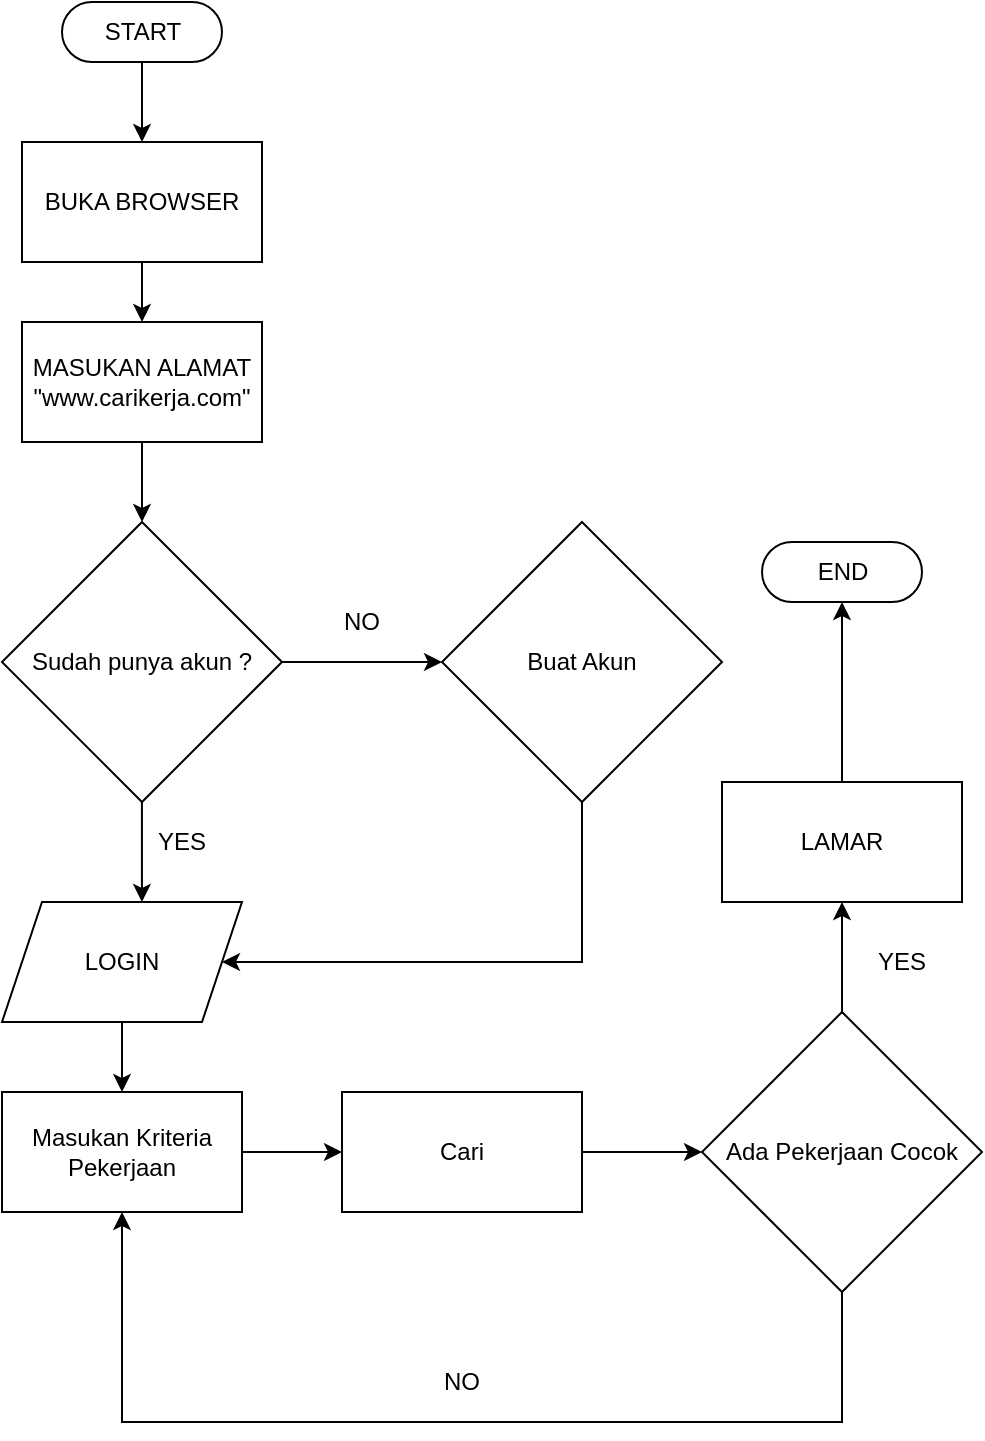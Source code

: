 <mxfile version="13.8.8" type="device"><diagram id="Lgl75a6koRXMkk7xVGhh" name="Page-1"><mxGraphModel dx="1447" dy="815" grid="1" gridSize="10" guides="1" tooltips="1" connect="1" arrows="1" fold="1" page="1" pageScale="1" pageWidth="850" pageHeight="1100" math="0" shadow="0"><root><mxCell id="0"/><mxCell id="1" parent="0"/><mxCell id="DuGYfBRr41dCJmC0o8Cg-1" style="edgeStyle=orthogonalEdgeStyle;rounded=0;orthogonalLoop=1;jettySize=auto;html=1;" edge="1" parent="1" source="DuGYfBRr41dCJmC0o8Cg-2" target="DuGYfBRr41dCJmC0o8Cg-4"><mxGeometry relative="1" as="geometry"/></mxCell><mxCell id="DuGYfBRr41dCJmC0o8Cg-2" value="START" style="html=1;dashed=0;whitespace=wrap;shape=mxgraph.dfd.start" vertex="1" parent="1"><mxGeometry x="40" y="10" width="80" height="30" as="geometry"/></mxCell><mxCell id="DuGYfBRr41dCJmC0o8Cg-3" style="edgeStyle=orthogonalEdgeStyle;rounded=0;orthogonalLoop=1;jettySize=auto;html=1;" edge="1" parent="1" source="DuGYfBRr41dCJmC0o8Cg-4" target="DuGYfBRr41dCJmC0o8Cg-6"><mxGeometry relative="1" as="geometry"/></mxCell><mxCell id="DuGYfBRr41dCJmC0o8Cg-4" value="BUKA BROWSER" style="rounded=0;whiteSpace=wrap;html=1;" vertex="1" parent="1"><mxGeometry x="20" y="80" width="120" height="60" as="geometry"/></mxCell><mxCell id="DuGYfBRr41dCJmC0o8Cg-5" style="edgeStyle=orthogonalEdgeStyle;rounded=0;orthogonalLoop=1;jettySize=auto;html=1;" edge="1" parent="1" source="DuGYfBRr41dCJmC0o8Cg-6" target="DuGYfBRr41dCJmC0o8Cg-9"><mxGeometry relative="1" as="geometry"/></mxCell><mxCell id="DuGYfBRr41dCJmC0o8Cg-6" value="MASUKAN ALAMAT &quot;www.carikerja.com&quot;" style="rounded=0;whiteSpace=wrap;html=1;" vertex="1" parent="1"><mxGeometry x="20" y="170" width="120" height="60" as="geometry"/></mxCell><mxCell id="DuGYfBRr41dCJmC0o8Cg-7" style="edgeStyle=orthogonalEdgeStyle;rounded=0;orthogonalLoop=1;jettySize=auto;html=1;entryX=0;entryY=0.5;entryDx=0;entryDy=0;" edge="1" parent="1" source="DuGYfBRr41dCJmC0o8Cg-9" target="DuGYfBRr41dCJmC0o8Cg-11"><mxGeometry relative="1" as="geometry"/></mxCell><mxCell id="DuGYfBRr41dCJmC0o8Cg-8" style="edgeStyle=orthogonalEdgeStyle;rounded=0;orthogonalLoop=1;jettySize=auto;html=1;entryX=0.583;entryY=0;entryDx=0;entryDy=0;entryPerimeter=0;" edge="1" parent="1" source="DuGYfBRr41dCJmC0o8Cg-9" target="DuGYfBRr41dCJmC0o8Cg-13"><mxGeometry relative="1" as="geometry"/></mxCell><mxCell id="DuGYfBRr41dCJmC0o8Cg-9" value="Sudah punya akun ?" style="rhombus;whiteSpace=wrap;html=1;" vertex="1" parent="1"><mxGeometry x="10" y="270" width="140" height="140" as="geometry"/></mxCell><mxCell id="DuGYfBRr41dCJmC0o8Cg-10" style="edgeStyle=orthogonalEdgeStyle;rounded=0;orthogonalLoop=1;jettySize=auto;html=1;exitX=0.5;exitY=1;exitDx=0;exitDy=0;entryX=1;entryY=0.5;entryDx=0;entryDy=0;" edge="1" parent="1" source="DuGYfBRr41dCJmC0o8Cg-11" target="DuGYfBRr41dCJmC0o8Cg-13"><mxGeometry relative="1" as="geometry"><mxPoint x="260" y="490" as="targetPoint"/><Array as="points"><mxPoint x="300" y="490"/></Array></mxGeometry></mxCell><mxCell id="DuGYfBRr41dCJmC0o8Cg-11" value="Buat Akun" style="rhombus;whiteSpace=wrap;html=1;" vertex="1" parent="1"><mxGeometry x="230" y="270" width="140" height="140" as="geometry"/></mxCell><mxCell id="DuGYfBRr41dCJmC0o8Cg-12" style="edgeStyle=orthogonalEdgeStyle;rounded=0;orthogonalLoop=1;jettySize=auto;html=1;" edge="1" parent="1" source="DuGYfBRr41dCJmC0o8Cg-13" target="DuGYfBRr41dCJmC0o8Cg-17"><mxGeometry relative="1" as="geometry"/></mxCell><mxCell id="DuGYfBRr41dCJmC0o8Cg-13" value="LOGIN" style="shape=parallelogram;perimeter=parallelogramPerimeter;whiteSpace=wrap;html=1;fixedSize=1;" vertex="1" parent="1"><mxGeometry x="10" y="460" width="120" height="60" as="geometry"/></mxCell><mxCell id="DuGYfBRr41dCJmC0o8Cg-14" value="NO" style="text;html=1;strokeColor=none;fillColor=none;align=center;verticalAlign=middle;whiteSpace=wrap;rounded=0;" vertex="1" parent="1"><mxGeometry x="170" y="310" width="40" height="20" as="geometry"/></mxCell><mxCell id="DuGYfBRr41dCJmC0o8Cg-15" value="YES" style="text;html=1;strokeColor=none;fillColor=none;align=center;verticalAlign=middle;whiteSpace=wrap;rounded=0;" vertex="1" parent="1"><mxGeometry x="80" y="420" width="40" height="20" as="geometry"/></mxCell><mxCell id="DuGYfBRr41dCJmC0o8Cg-16" style="edgeStyle=orthogonalEdgeStyle;rounded=0;orthogonalLoop=1;jettySize=auto;html=1;entryX=0;entryY=0.5;entryDx=0;entryDy=0;" edge="1" parent="1" source="DuGYfBRr41dCJmC0o8Cg-17" target="DuGYfBRr41dCJmC0o8Cg-19"><mxGeometry relative="1" as="geometry"/></mxCell><mxCell id="DuGYfBRr41dCJmC0o8Cg-17" value="Masukan Kriteria Pekerjaan" style="rounded=0;whiteSpace=wrap;html=1;" vertex="1" parent="1"><mxGeometry x="10" y="555" width="120" height="60" as="geometry"/></mxCell><mxCell id="DuGYfBRr41dCJmC0o8Cg-18" style="edgeStyle=orthogonalEdgeStyle;rounded=0;orthogonalLoop=1;jettySize=auto;html=1;" edge="1" parent="1" source="DuGYfBRr41dCJmC0o8Cg-19" target="DuGYfBRr41dCJmC0o8Cg-22"><mxGeometry relative="1" as="geometry"/></mxCell><mxCell id="DuGYfBRr41dCJmC0o8Cg-19" value="Cari" style="rounded=0;whiteSpace=wrap;html=1;" vertex="1" parent="1"><mxGeometry x="180" y="555" width="120" height="60" as="geometry"/></mxCell><mxCell id="DuGYfBRr41dCJmC0o8Cg-20" style="edgeStyle=orthogonalEdgeStyle;rounded=0;orthogonalLoop=1;jettySize=auto;html=1;entryX=0.5;entryY=1;entryDx=0;entryDy=0;" edge="1" parent="1" source="DuGYfBRr41dCJmC0o8Cg-22" target="DuGYfBRr41dCJmC0o8Cg-17"><mxGeometry relative="1" as="geometry"><mxPoint x="70" y="720" as="targetPoint"/><Array as="points"><mxPoint x="430" y="720"/><mxPoint x="70" y="720"/></Array></mxGeometry></mxCell><mxCell id="DuGYfBRr41dCJmC0o8Cg-21" style="edgeStyle=orthogonalEdgeStyle;rounded=0;orthogonalLoop=1;jettySize=auto;html=1;" edge="1" parent="1" source="DuGYfBRr41dCJmC0o8Cg-22" target="DuGYfBRr41dCJmC0o8Cg-25"><mxGeometry relative="1" as="geometry"><mxPoint x="580" y="585" as="targetPoint"/></mxGeometry></mxCell><mxCell id="DuGYfBRr41dCJmC0o8Cg-22" value="Ada Pekerjaan Cocok" style="rhombus;whiteSpace=wrap;html=1;" vertex="1" parent="1"><mxGeometry x="360" y="515" width="140" height="140" as="geometry"/></mxCell><mxCell id="DuGYfBRr41dCJmC0o8Cg-23" value="NO" style="text;html=1;strokeColor=none;fillColor=none;align=center;verticalAlign=middle;whiteSpace=wrap;rounded=0;" vertex="1" parent="1"><mxGeometry x="220" y="690" width="40" height="20" as="geometry"/></mxCell><mxCell id="DuGYfBRr41dCJmC0o8Cg-24" style="edgeStyle=orthogonalEdgeStyle;rounded=0;orthogonalLoop=1;jettySize=auto;html=1;" edge="1" parent="1" source="DuGYfBRr41dCJmC0o8Cg-25" target="DuGYfBRr41dCJmC0o8Cg-27"><mxGeometry relative="1" as="geometry"/></mxCell><mxCell id="DuGYfBRr41dCJmC0o8Cg-25" value="LAMAR" style="rounded=0;whiteSpace=wrap;html=1;" vertex="1" parent="1"><mxGeometry x="370" y="400" width="120" height="60" as="geometry"/></mxCell><mxCell id="DuGYfBRr41dCJmC0o8Cg-26" value="YES" style="text;html=1;strokeColor=none;fillColor=none;align=center;verticalAlign=middle;whiteSpace=wrap;rounded=0;" vertex="1" parent="1"><mxGeometry x="440" y="480" width="40" height="20" as="geometry"/></mxCell><mxCell id="DuGYfBRr41dCJmC0o8Cg-27" value="END" style="html=1;dashed=0;whitespace=wrap;shape=mxgraph.dfd.start" vertex="1" parent="1"><mxGeometry x="390" y="280" width="80" height="30" as="geometry"/></mxCell></root></mxGraphModel></diagram></mxfile>